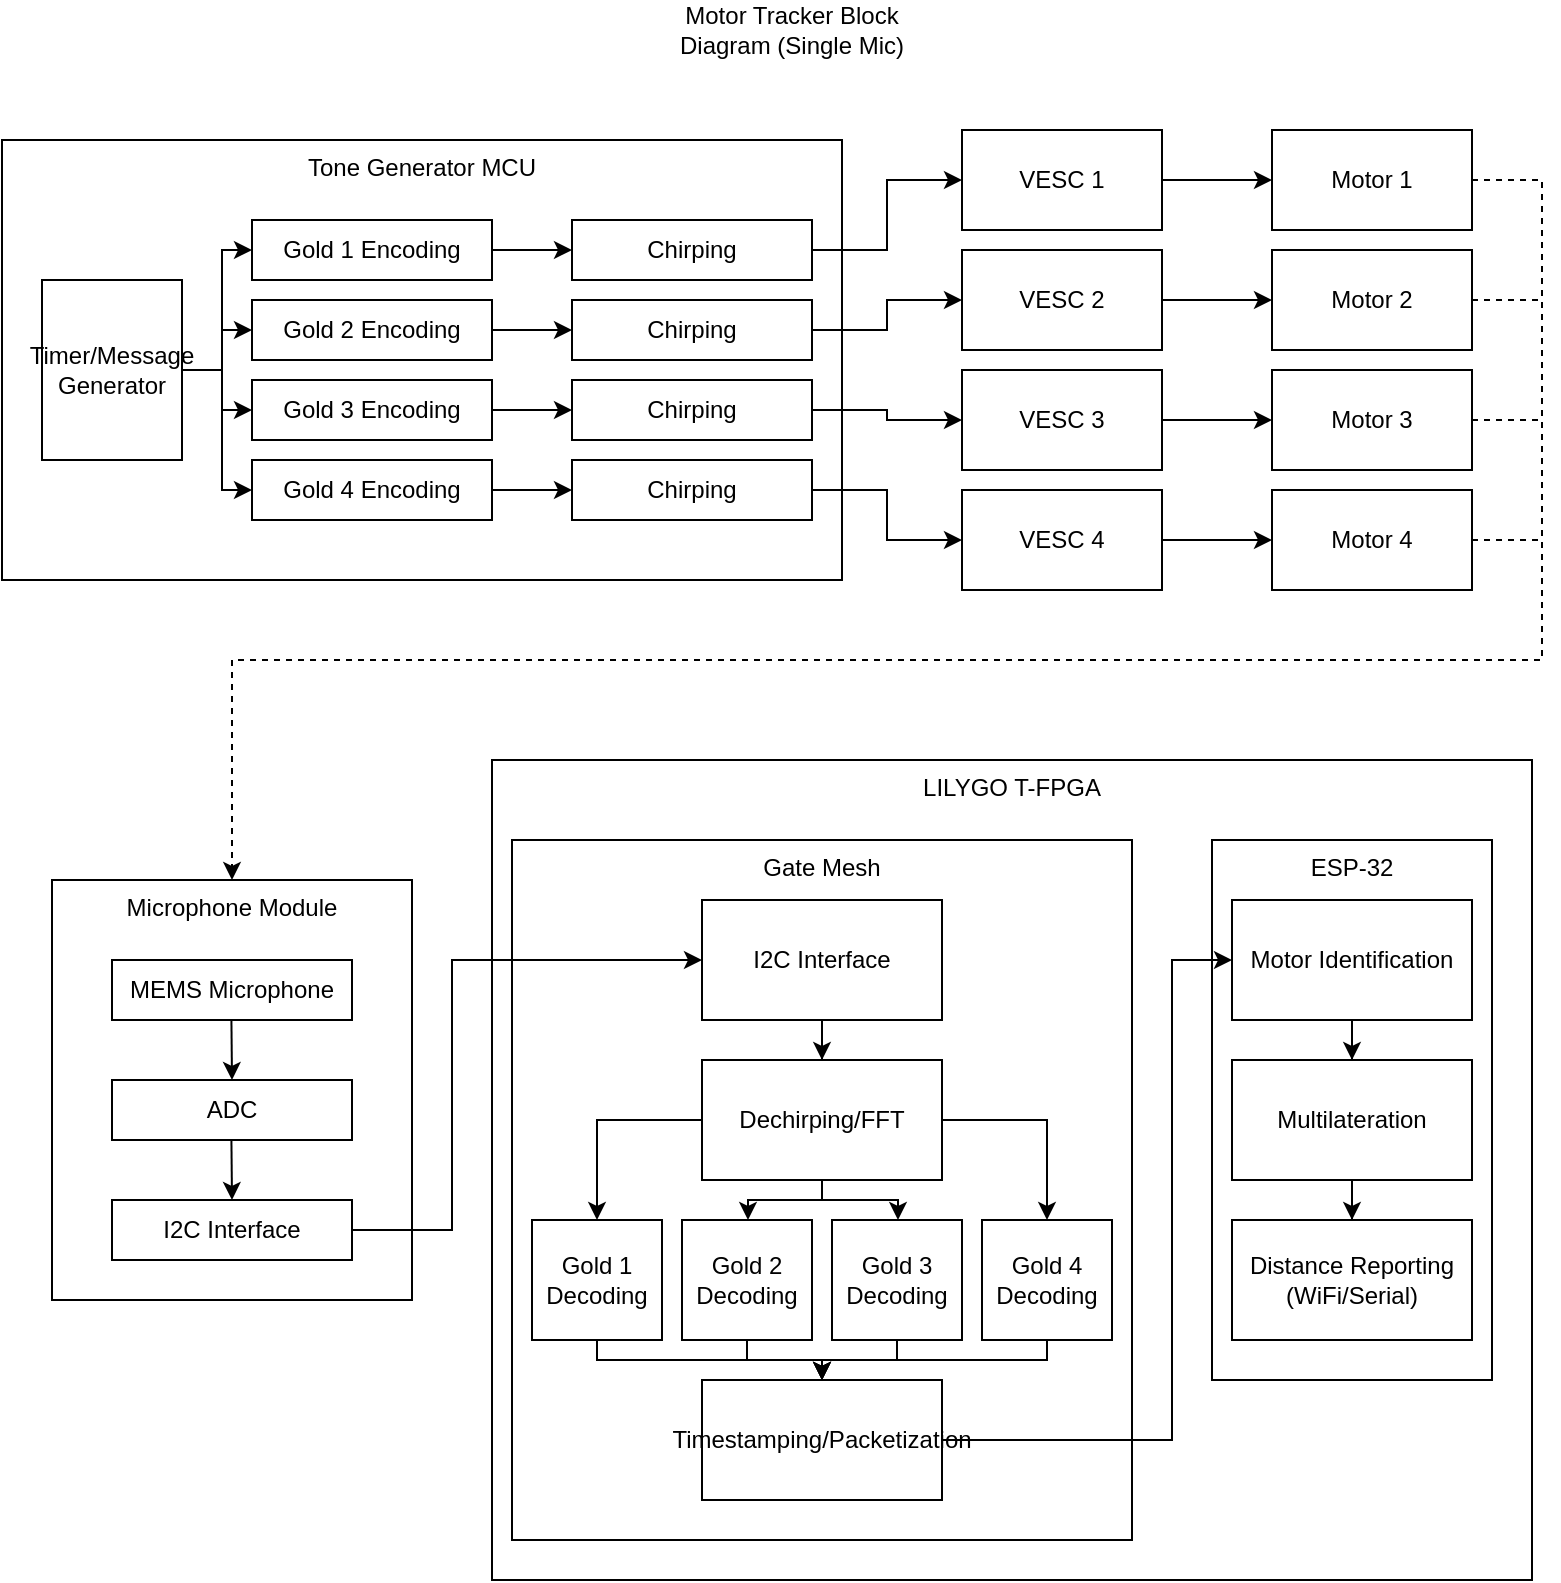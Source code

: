 <mxfile version="28.1.2">
  <diagram name="Page-1" id="JiWPZ9h_1q2T4OyDSVtu">
    <mxGraphModel dx="1351" dy="838" grid="1" gridSize="10" guides="1" tooltips="1" connect="1" arrows="1" fold="1" page="1" pageScale="1" pageWidth="850" pageHeight="1100" math="0" shadow="0">
      <root>
        <mxCell id="0" />
        <mxCell id="1" parent="0" />
        <mxCell id="axjzoKotY6OT-XX8PcPx-15" value="LILYGO T-FPGA" style="rounded=0;whiteSpace=wrap;html=1;verticalAlign=top;" parent="1" vertex="1">
          <mxGeometry x="275" y="390" width="520" height="410" as="geometry" />
        </mxCell>
        <mxCell id="axjzoKotY6OT-XX8PcPx-2" value="Motor Tracker Block Diagram (Single Mic)" style="text;html=1;align=center;verticalAlign=middle;whiteSpace=wrap;rounded=0;" parent="1" vertex="1">
          <mxGeometry x="365" y="10" width="120" height="30" as="geometry" />
        </mxCell>
        <mxCell id="axjzoKotY6OT-XX8PcPx-4" value="Microphone Module" style="rounded=0;whiteSpace=wrap;html=1;verticalAlign=top;" parent="1" vertex="1">
          <mxGeometry x="55" y="450" width="180" height="210" as="geometry" />
        </mxCell>
        <mxCell id="axjzoKotY6OT-XX8PcPx-5" value="MEMS Microphone" style="rounded=0;whiteSpace=wrap;html=1;" parent="1" vertex="1">
          <mxGeometry x="85" y="490" width="120" height="30" as="geometry" />
        </mxCell>
        <mxCell id="axjzoKotY6OT-XX8PcPx-6" value="ADC" style="rounded=0;whiteSpace=wrap;html=1;" parent="1" vertex="1">
          <mxGeometry x="85" y="550" width="120" height="30" as="geometry" />
        </mxCell>
        <mxCell id="axjzoKotY6OT-XX8PcPx-7" value="" style="endArrow=classic;html=1;rounded=0;entryX=0.5;entryY=0;entryDx=0;entryDy=0;" parent="1" target="axjzoKotY6OT-XX8PcPx-6" edge="1">
          <mxGeometry width="50" height="50" relative="1" as="geometry">
            <mxPoint x="144.71" y="520" as="sourcePoint" />
            <mxPoint x="144.71" y="570" as="targetPoint" />
          </mxGeometry>
        </mxCell>
        <mxCell id="axjzoKotY6OT-XX8PcPx-21" value="Gate Mesh" style="rounded=0;whiteSpace=wrap;html=1;verticalAlign=top;" parent="1" vertex="1">
          <mxGeometry x="285" y="430" width="310" height="350" as="geometry" />
        </mxCell>
        <mxCell id="axjzoKotY6OT-XX8PcPx-23" style="edgeStyle=orthogonalEdgeStyle;rounded=0;orthogonalLoop=1;jettySize=auto;html=1;entryX=0;entryY=0.5;entryDx=0;entryDy=0;" parent="1" source="axjzoKotY6OT-XX8PcPx-9" target="axjzoKotY6OT-XX8PcPx-13" edge="1">
          <mxGeometry relative="1" as="geometry">
            <Array as="points">
              <mxPoint x="255" y="625" />
              <mxPoint x="255" y="490" />
            </Array>
          </mxGeometry>
        </mxCell>
        <mxCell id="axjzoKotY6OT-XX8PcPx-9" value="&lt;div&gt;I2C Interface&lt;/div&gt;" style="rounded=0;whiteSpace=wrap;html=1;" parent="1" vertex="1">
          <mxGeometry x="85" y="610" width="120" height="30" as="geometry" />
        </mxCell>
        <mxCell id="axjzoKotY6OT-XX8PcPx-10" value="" style="endArrow=classic;html=1;rounded=0;entryX=0.5;entryY=0;entryDx=0;entryDy=0;" parent="1" target="axjzoKotY6OT-XX8PcPx-9" edge="1">
          <mxGeometry width="50" height="50" relative="1" as="geometry">
            <mxPoint x="144.71" y="580" as="sourcePoint" />
            <mxPoint x="144.71" y="630" as="targetPoint" />
          </mxGeometry>
        </mxCell>
        <mxCell id="axjzoKotY6OT-XX8PcPx-19" style="edgeStyle=orthogonalEdgeStyle;rounded=0;orthogonalLoop=1;jettySize=auto;html=1;" parent="1" source="axjzoKotY6OT-XX8PcPx-13" target="axjzoKotY6OT-XX8PcPx-17" edge="1">
          <mxGeometry relative="1" as="geometry" />
        </mxCell>
        <mxCell id="axjzoKotY6OT-XX8PcPx-13" value="&lt;div&gt;I2C Interface&lt;/div&gt;" style="rounded=0;whiteSpace=wrap;html=1;" parent="1" vertex="1">
          <mxGeometry x="380" y="460" width="120" height="60" as="geometry" />
        </mxCell>
        <mxCell id="KkfcDGEK2xUWVViiMSnf-19" style="edgeStyle=orthogonalEdgeStyle;rounded=0;orthogonalLoop=1;jettySize=auto;html=1;entryX=0.5;entryY=0;entryDx=0;entryDy=0;" edge="1" parent="1" source="axjzoKotY6OT-XX8PcPx-17" target="axjzoKotY6OT-XX8PcPx-20">
          <mxGeometry relative="1" as="geometry" />
        </mxCell>
        <mxCell id="KkfcDGEK2xUWVViiMSnf-24" style="edgeStyle=orthogonalEdgeStyle;rounded=0;orthogonalLoop=1;jettySize=auto;html=1;" edge="1" parent="1" source="axjzoKotY6OT-XX8PcPx-17" target="KkfcDGEK2xUWVViiMSnf-15">
          <mxGeometry relative="1" as="geometry">
            <Array as="points">
              <mxPoint x="440" y="610" />
              <mxPoint x="403" y="610" />
            </Array>
          </mxGeometry>
        </mxCell>
        <mxCell id="KkfcDGEK2xUWVViiMSnf-25" style="edgeStyle=orthogonalEdgeStyle;rounded=0;orthogonalLoop=1;jettySize=auto;html=1;" edge="1" parent="1" source="axjzoKotY6OT-XX8PcPx-17" target="KkfcDGEK2xUWVViiMSnf-16">
          <mxGeometry relative="1" as="geometry">
            <Array as="points">
              <mxPoint x="440" y="610" />
              <mxPoint x="478" y="610" />
            </Array>
          </mxGeometry>
        </mxCell>
        <mxCell id="KkfcDGEK2xUWVViiMSnf-26" style="edgeStyle=orthogonalEdgeStyle;rounded=0;orthogonalLoop=1;jettySize=auto;html=1;" edge="1" parent="1" source="axjzoKotY6OT-XX8PcPx-17" target="KkfcDGEK2xUWVViiMSnf-17">
          <mxGeometry relative="1" as="geometry" />
        </mxCell>
        <mxCell id="axjzoKotY6OT-XX8PcPx-17" value="Dechirping/FFT" style="whiteSpace=wrap;html=1;rounded=0;" parent="1" vertex="1">
          <mxGeometry x="380" y="540" width="120" height="60" as="geometry" />
        </mxCell>
        <mxCell id="KkfcDGEK2xUWVViiMSnf-27" style="edgeStyle=orthogonalEdgeStyle;rounded=0;orthogonalLoop=1;jettySize=auto;html=1;" edge="1" parent="1" source="axjzoKotY6OT-XX8PcPx-20" target="KkfcDGEK2xUWVViiMSnf-2">
          <mxGeometry relative="1" as="geometry">
            <Array as="points">
              <mxPoint x="327" y="690" />
              <mxPoint x="440" y="690" />
            </Array>
          </mxGeometry>
        </mxCell>
        <mxCell id="axjzoKotY6OT-XX8PcPx-20" value="Gold 1 Decoding" style="rounded=0;whiteSpace=wrap;html=1;" parent="1" vertex="1">
          <mxGeometry x="295" y="620" width="65" height="60" as="geometry" />
        </mxCell>
        <mxCell id="axjzoKotY6OT-XX8PcPx-24" value="&lt;div&gt;ESP-32&lt;/div&gt;" style="rounded=0;whiteSpace=wrap;html=1;verticalAlign=top;" parent="1" vertex="1">
          <mxGeometry x="635" y="430" width="140" height="270" as="geometry" />
        </mxCell>
        <mxCell id="KkfcDGEK2xUWVViiMSnf-7" style="edgeStyle=orthogonalEdgeStyle;rounded=0;orthogonalLoop=1;jettySize=auto;html=1;" edge="1" parent="1" source="axjzoKotY6OT-XX8PcPx-25" target="KkfcDGEK2xUWVViiMSnf-5">
          <mxGeometry relative="1" as="geometry" />
        </mxCell>
        <mxCell id="axjzoKotY6OT-XX8PcPx-25" value="Motor Identification" style="rounded=0;whiteSpace=wrap;html=1;" parent="1" vertex="1">
          <mxGeometry x="645" y="460" width="120" height="60" as="geometry" />
        </mxCell>
        <mxCell id="KkfcDGEK2xUWVViiMSnf-31" style="edgeStyle=orthogonalEdgeStyle;rounded=0;orthogonalLoop=1;jettySize=auto;html=1;" edge="1" parent="1" source="KkfcDGEK2xUWVViiMSnf-2" target="axjzoKotY6OT-XX8PcPx-25">
          <mxGeometry relative="1" as="geometry">
            <Array as="points">
              <mxPoint x="615" y="730" />
              <mxPoint x="615" y="490" />
            </Array>
          </mxGeometry>
        </mxCell>
        <mxCell id="KkfcDGEK2xUWVViiMSnf-2" value="&lt;div&gt;Timestamping/Packetization&lt;/div&gt;" style="rounded=0;whiteSpace=wrap;html=1;" vertex="1" parent="1">
          <mxGeometry x="380" y="700" width="120" height="60" as="geometry" />
        </mxCell>
        <mxCell id="KkfcDGEK2xUWVViiMSnf-8" style="edgeStyle=orthogonalEdgeStyle;rounded=0;orthogonalLoop=1;jettySize=auto;html=1;" edge="1" parent="1" source="KkfcDGEK2xUWVViiMSnf-5" target="KkfcDGEK2xUWVViiMSnf-6">
          <mxGeometry relative="1" as="geometry" />
        </mxCell>
        <mxCell id="KkfcDGEK2xUWVViiMSnf-5" value="&lt;div&gt;Multilateration&lt;/div&gt;" style="rounded=0;whiteSpace=wrap;html=1;" vertex="1" parent="1">
          <mxGeometry x="645" y="540" width="120" height="60" as="geometry" />
        </mxCell>
        <mxCell id="KkfcDGEK2xUWVViiMSnf-6" value="&lt;div&gt;Distance Reporting (WiFi/Serial)&lt;/div&gt;" style="rounded=0;whiteSpace=wrap;html=1;" vertex="1" parent="1">
          <mxGeometry x="645" y="620" width="120" height="60" as="geometry" />
        </mxCell>
        <mxCell id="KkfcDGEK2xUWVViiMSnf-28" style="edgeStyle=orthogonalEdgeStyle;rounded=0;orthogonalLoop=1;jettySize=auto;html=1;" edge="1" parent="1" source="KkfcDGEK2xUWVViiMSnf-15" target="KkfcDGEK2xUWVViiMSnf-2">
          <mxGeometry relative="1" as="geometry">
            <Array as="points">
              <mxPoint x="403" y="690" />
              <mxPoint x="440" y="690" />
            </Array>
          </mxGeometry>
        </mxCell>
        <mxCell id="KkfcDGEK2xUWVViiMSnf-15" value="Gold 2 Decoding" style="rounded=0;whiteSpace=wrap;html=1;" vertex="1" parent="1">
          <mxGeometry x="370" y="620" width="65" height="60" as="geometry" />
        </mxCell>
        <mxCell id="KkfcDGEK2xUWVViiMSnf-29" style="edgeStyle=orthogonalEdgeStyle;rounded=0;orthogonalLoop=1;jettySize=auto;html=1;" edge="1" parent="1" source="KkfcDGEK2xUWVViiMSnf-16" target="KkfcDGEK2xUWVViiMSnf-2">
          <mxGeometry relative="1" as="geometry">
            <Array as="points">
              <mxPoint x="477" y="690" />
              <mxPoint x="440" y="690" />
            </Array>
          </mxGeometry>
        </mxCell>
        <mxCell id="KkfcDGEK2xUWVViiMSnf-16" value="Gold 3 Decoding" style="rounded=0;whiteSpace=wrap;html=1;" vertex="1" parent="1">
          <mxGeometry x="445" y="620" width="65" height="60" as="geometry" />
        </mxCell>
        <mxCell id="KkfcDGEK2xUWVViiMSnf-30" style="edgeStyle=orthogonalEdgeStyle;rounded=0;orthogonalLoop=1;jettySize=auto;html=1;" edge="1" parent="1" source="KkfcDGEK2xUWVViiMSnf-17" target="KkfcDGEK2xUWVViiMSnf-2">
          <mxGeometry relative="1" as="geometry">
            <Array as="points">
              <mxPoint x="553" y="690" />
              <mxPoint x="440" y="690" />
            </Array>
          </mxGeometry>
        </mxCell>
        <mxCell id="KkfcDGEK2xUWVViiMSnf-17" value="Gold 4 Decoding" style="rounded=0;whiteSpace=wrap;html=1;" vertex="1" parent="1">
          <mxGeometry x="520" y="620" width="65" height="60" as="geometry" />
        </mxCell>
        <mxCell id="KkfcDGEK2xUWVViiMSnf-32" value="Tone Generator MCU" style="rounded=0;whiteSpace=wrap;html=1;verticalAlign=top;" vertex="1" parent="1">
          <mxGeometry x="30" y="80" width="420" height="220" as="geometry" />
        </mxCell>
        <mxCell id="KkfcDGEK2xUWVViiMSnf-56" style="edgeStyle=orthogonalEdgeStyle;rounded=0;orthogonalLoop=1;jettySize=auto;html=1;" edge="1" parent="1" source="KkfcDGEK2xUWVViiMSnf-33" target="KkfcDGEK2xUWVViiMSnf-34">
          <mxGeometry relative="1" as="geometry" />
        </mxCell>
        <mxCell id="KkfcDGEK2xUWVViiMSnf-57" style="edgeStyle=orthogonalEdgeStyle;rounded=0;orthogonalLoop=1;jettySize=auto;html=1;" edge="1" parent="1" source="KkfcDGEK2xUWVViiMSnf-33" target="KkfcDGEK2xUWVViiMSnf-35">
          <mxGeometry relative="1" as="geometry" />
        </mxCell>
        <mxCell id="KkfcDGEK2xUWVViiMSnf-58" style="edgeStyle=orthogonalEdgeStyle;rounded=0;orthogonalLoop=1;jettySize=auto;html=1;" edge="1" parent="1" source="KkfcDGEK2xUWVViiMSnf-33" target="KkfcDGEK2xUWVViiMSnf-36">
          <mxGeometry relative="1" as="geometry" />
        </mxCell>
        <mxCell id="KkfcDGEK2xUWVViiMSnf-59" style="edgeStyle=orthogonalEdgeStyle;rounded=0;orthogonalLoop=1;jettySize=auto;html=1;entryX=0;entryY=0.5;entryDx=0;entryDy=0;" edge="1" parent="1" source="KkfcDGEK2xUWVViiMSnf-33" target="KkfcDGEK2xUWVViiMSnf-37">
          <mxGeometry relative="1" as="geometry" />
        </mxCell>
        <mxCell id="KkfcDGEK2xUWVViiMSnf-33" value="Timer/Message Generator" style="rounded=0;whiteSpace=wrap;html=1;" vertex="1" parent="1">
          <mxGeometry x="50" y="150" width="70" height="90" as="geometry" />
        </mxCell>
        <mxCell id="KkfcDGEK2xUWVViiMSnf-60" style="edgeStyle=orthogonalEdgeStyle;rounded=0;orthogonalLoop=1;jettySize=auto;html=1;" edge="1" parent="1" source="KkfcDGEK2xUWVViiMSnf-34" target="KkfcDGEK2xUWVViiMSnf-38">
          <mxGeometry relative="1" as="geometry" />
        </mxCell>
        <mxCell id="KkfcDGEK2xUWVViiMSnf-34" value="Gold 1 Encoding" style="rounded=0;whiteSpace=wrap;html=1;" vertex="1" parent="1">
          <mxGeometry x="155" y="120" width="120" height="30" as="geometry" />
        </mxCell>
        <mxCell id="KkfcDGEK2xUWVViiMSnf-61" style="edgeStyle=orthogonalEdgeStyle;rounded=0;orthogonalLoop=1;jettySize=auto;html=1;" edge="1" parent="1" source="KkfcDGEK2xUWVViiMSnf-35" target="KkfcDGEK2xUWVViiMSnf-39">
          <mxGeometry relative="1" as="geometry" />
        </mxCell>
        <mxCell id="KkfcDGEK2xUWVViiMSnf-35" value="Gold 2 Encoding" style="rounded=0;whiteSpace=wrap;html=1;" vertex="1" parent="1">
          <mxGeometry x="155" y="160" width="120" height="30" as="geometry" />
        </mxCell>
        <mxCell id="KkfcDGEK2xUWVViiMSnf-62" style="edgeStyle=orthogonalEdgeStyle;rounded=0;orthogonalLoop=1;jettySize=auto;html=1;entryX=0;entryY=0.5;entryDx=0;entryDy=0;" edge="1" parent="1" source="KkfcDGEK2xUWVViiMSnf-36" target="KkfcDGEK2xUWVViiMSnf-40">
          <mxGeometry relative="1" as="geometry" />
        </mxCell>
        <mxCell id="KkfcDGEK2xUWVViiMSnf-36" value="Gold 3 Encoding" style="rounded=0;whiteSpace=wrap;html=1;" vertex="1" parent="1">
          <mxGeometry x="155" y="200" width="120" height="30" as="geometry" />
        </mxCell>
        <mxCell id="KkfcDGEK2xUWVViiMSnf-63" style="edgeStyle=orthogonalEdgeStyle;rounded=0;orthogonalLoop=1;jettySize=auto;html=1;" edge="1" parent="1" source="KkfcDGEK2xUWVViiMSnf-37" target="KkfcDGEK2xUWVViiMSnf-41">
          <mxGeometry relative="1" as="geometry" />
        </mxCell>
        <mxCell id="KkfcDGEK2xUWVViiMSnf-37" value="Gold 4 Encoding" style="rounded=0;whiteSpace=wrap;html=1;" vertex="1" parent="1">
          <mxGeometry x="155" y="240" width="120" height="30" as="geometry" />
        </mxCell>
        <mxCell id="KkfcDGEK2xUWVViiMSnf-64" style="edgeStyle=orthogonalEdgeStyle;rounded=0;orthogonalLoop=1;jettySize=auto;html=1;entryX=0;entryY=0.5;entryDx=0;entryDy=0;" edge="1" parent="1" source="KkfcDGEK2xUWVViiMSnf-38" target="KkfcDGEK2xUWVViiMSnf-42">
          <mxGeometry relative="1" as="geometry" />
        </mxCell>
        <mxCell id="KkfcDGEK2xUWVViiMSnf-38" value="Chirping" style="rounded=0;whiteSpace=wrap;html=1;" vertex="1" parent="1">
          <mxGeometry x="315" y="120" width="120" height="30" as="geometry" />
        </mxCell>
        <mxCell id="KkfcDGEK2xUWVViiMSnf-65" style="edgeStyle=orthogonalEdgeStyle;rounded=0;orthogonalLoop=1;jettySize=auto;html=1;entryX=0;entryY=0.5;entryDx=0;entryDy=0;" edge="1" parent="1" source="KkfcDGEK2xUWVViiMSnf-39" target="KkfcDGEK2xUWVViiMSnf-43">
          <mxGeometry relative="1" as="geometry" />
        </mxCell>
        <mxCell id="KkfcDGEK2xUWVViiMSnf-39" value="Chirping" style="rounded=0;whiteSpace=wrap;html=1;" vertex="1" parent="1">
          <mxGeometry x="315" y="160" width="120" height="30" as="geometry" />
        </mxCell>
        <mxCell id="KkfcDGEK2xUWVViiMSnf-66" style="edgeStyle=orthogonalEdgeStyle;rounded=0;orthogonalLoop=1;jettySize=auto;html=1;entryX=0;entryY=0.5;entryDx=0;entryDy=0;" edge="1" parent="1" source="KkfcDGEK2xUWVViiMSnf-40" target="KkfcDGEK2xUWVViiMSnf-44">
          <mxGeometry relative="1" as="geometry" />
        </mxCell>
        <mxCell id="KkfcDGEK2xUWVViiMSnf-40" value="Chirping" style="rounded=0;whiteSpace=wrap;html=1;" vertex="1" parent="1">
          <mxGeometry x="315" y="200" width="120" height="30" as="geometry" />
        </mxCell>
        <mxCell id="KkfcDGEK2xUWVViiMSnf-67" style="edgeStyle=orthogonalEdgeStyle;rounded=0;orthogonalLoop=1;jettySize=auto;html=1;entryX=0;entryY=0.5;entryDx=0;entryDy=0;" edge="1" parent="1" source="KkfcDGEK2xUWVViiMSnf-41" target="KkfcDGEK2xUWVViiMSnf-45">
          <mxGeometry relative="1" as="geometry" />
        </mxCell>
        <mxCell id="KkfcDGEK2xUWVViiMSnf-41" value="Chirping" style="rounded=0;whiteSpace=wrap;html=1;" vertex="1" parent="1">
          <mxGeometry x="315" y="240" width="120" height="30" as="geometry" />
        </mxCell>
        <mxCell id="KkfcDGEK2xUWVViiMSnf-68" style="edgeStyle=orthogonalEdgeStyle;rounded=0;orthogonalLoop=1;jettySize=auto;html=1;entryX=0;entryY=0.5;entryDx=0;entryDy=0;" edge="1" parent="1" source="KkfcDGEK2xUWVViiMSnf-42" target="KkfcDGEK2xUWVViiMSnf-48">
          <mxGeometry relative="1" as="geometry" />
        </mxCell>
        <mxCell id="KkfcDGEK2xUWVViiMSnf-42" value="VESC 1" style="rounded=0;whiteSpace=wrap;html=1;" vertex="1" parent="1">
          <mxGeometry x="510" y="75" width="100" height="50" as="geometry" />
        </mxCell>
        <mxCell id="KkfcDGEK2xUWVViiMSnf-69" style="edgeStyle=orthogonalEdgeStyle;rounded=0;orthogonalLoop=1;jettySize=auto;html=1;" edge="1" parent="1" source="KkfcDGEK2xUWVViiMSnf-43" target="KkfcDGEK2xUWVViiMSnf-49">
          <mxGeometry relative="1" as="geometry" />
        </mxCell>
        <mxCell id="KkfcDGEK2xUWVViiMSnf-43" value="VESC 2" style="rounded=0;whiteSpace=wrap;html=1;" vertex="1" parent="1">
          <mxGeometry x="510" y="135" width="100" height="50" as="geometry" />
        </mxCell>
        <mxCell id="KkfcDGEK2xUWVViiMSnf-70" style="edgeStyle=orthogonalEdgeStyle;rounded=0;orthogonalLoop=1;jettySize=auto;html=1;" edge="1" parent="1" source="KkfcDGEK2xUWVViiMSnf-44" target="KkfcDGEK2xUWVViiMSnf-50">
          <mxGeometry relative="1" as="geometry" />
        </mxCell>
        <mxCell id="KkfcDGEK2xUWVViiMSnf-44" value="VESC 3" style="rounded=0;whiteSpace=wrap;html=1;" vertex="1" parent="1">
          <mxGeometry x="510" y="195" width="100" height="50" as="geometry" />
        </mxCell>
        <mxCell id="KkfcDGEK2xUWVViiMSnf-71" style="edgeStyle=orthogonalEdgeStyle;rounded=0;orthogonalLoop=1;jettySize=auto;html=1;" edge="1" parent="1" source="KkfcDGEK2xUWVViiMSnf-45" target="KkfcDGEK2xUWVViiMSnf-51">
          <mxGeometry relative="1" as="geometry" />
        </mxCell>
        <mxCell id="KkfcDGEK2xUWVViiMSnf-45" value="VESC 4" style="rounded=0;whiteSpace=wrap;html=1;" vertex="1" parent="1">
          <mxGeometry x="510" y="255" width="100" height="50" as="geometry" />
        </mxCell>
        <mxCell id="KkfcDGEK2xUWVViiMSnf-52" style="edgeStyle=orthogonalEdgeStyle;rounded=0;orthogonalLoop=1;jettySize=auto;html=1;dashed=1;" edge="1" parent="1" source="KkfcDGEK2xUWVViiMSnf-48" target="axjzoKotY6OT-XX8PcPx-4">
          <mxGeometry relative="1" as="geometry">
            <Array as="points">
              <mxPoint x="800" y="100" />
              <mxPoint x="800" y="340" />
              <mxPoint x="145" y="340" />
            </Array>
          </mxGeometry>
        </mxCell>
        <mxCell id="KkfcDGEK2xUWVViiMSnf-48" value="Motor 1" style="rounded=0;whiteSpace=wrap;html=1;" vertex="1" parent="1">
          <mxGeometry x="665" y="75" width="100" height="50" as="geometry" />
        </mxCell>
        <mxCell id="KkfcDGEK2xUWVViiMSnf-53" style="edgeStyle=orthogonalEdgeStyle;rounded=0;orthogonalLoop=1;jettySize=auto;html=1;dashed=1;endArrow=none;endFill=0;" edge="1" parent="1" source="KkfcDGEK2xUWVViiMSnf-49">
          <mxGeometry relative="1" as="geometry">
            <mxPoint x="800" y="160" as="targetPoint" />
          </mxGeometry>
        </mxCell>
        <mxCell id="KkfcDGEK2xUWVViiMSnf-49" value="Motor 2" style="rounded=0;whiteSpace=wrap;html=1;" vertex="1" parent="1">
          <mxGeometry x="665" y="135" width="100" height="50" as="geometry" />
        </mxCell>
        <mxCell id="KkfcDGEK2xUWVViiMSnf-54" style="edgeStyle=orthogonalEdgeStyle;rounded=0;orthogonalLoop=1;jettySize=auto;html=1;endArrow=none;endFill=0;dashed=1;" edge="1" parent="1" source="KkfcDGEK2xUWVViiMSnf-50">
          <mxGeometry relative="1" as="geometry">
            <mxPoint x="800" y="220" as="targetPoint" />
          </mxGeometry>
        </mxCell>
        <mxCell id="KkfcDGEK2xUWVViiMSnf-50" value="Motor 3" style="rounded=0;whiteSpace=wrap;html=1;" vertex="1" parent="1">
          <mxGeometry x="665" y="195" width="100" height="50" as="geometry" />
        </mxCell>
        <mxCell id="KkfcDGEK2xUWVViiMSnf-55" style="edgeStyle=orthogonalEdgeStyle;rounded=0;orthogonalLoop=1;jettySize=auto;html=1;dashed=1;endArrow=none;endFill=0;" edge="1" parent="1" source="KkfcDGEK2xUWVViiMSnf-51">
          <mxGeometry relative="1" as="geometry">
            <mxPoint x="800" y="280" as="targetPoint" />
          </mxGeometry>
        </mxCell>
        <mxCell id="KkfcDGEK2xUWVViiMSnf-51" value="&lt;div&gt;Motor 4&lt;/div&gt;" style="rounded=0;whiteSpace=wrap;html=1;" vertex="1" parent="1">
          <mxGeometry x="665" y="255" width="100" height="50" as="geometry" />
        </mxCell>
      </root>
    </mxGraphModel>
  </diagram>
</mxfile>
